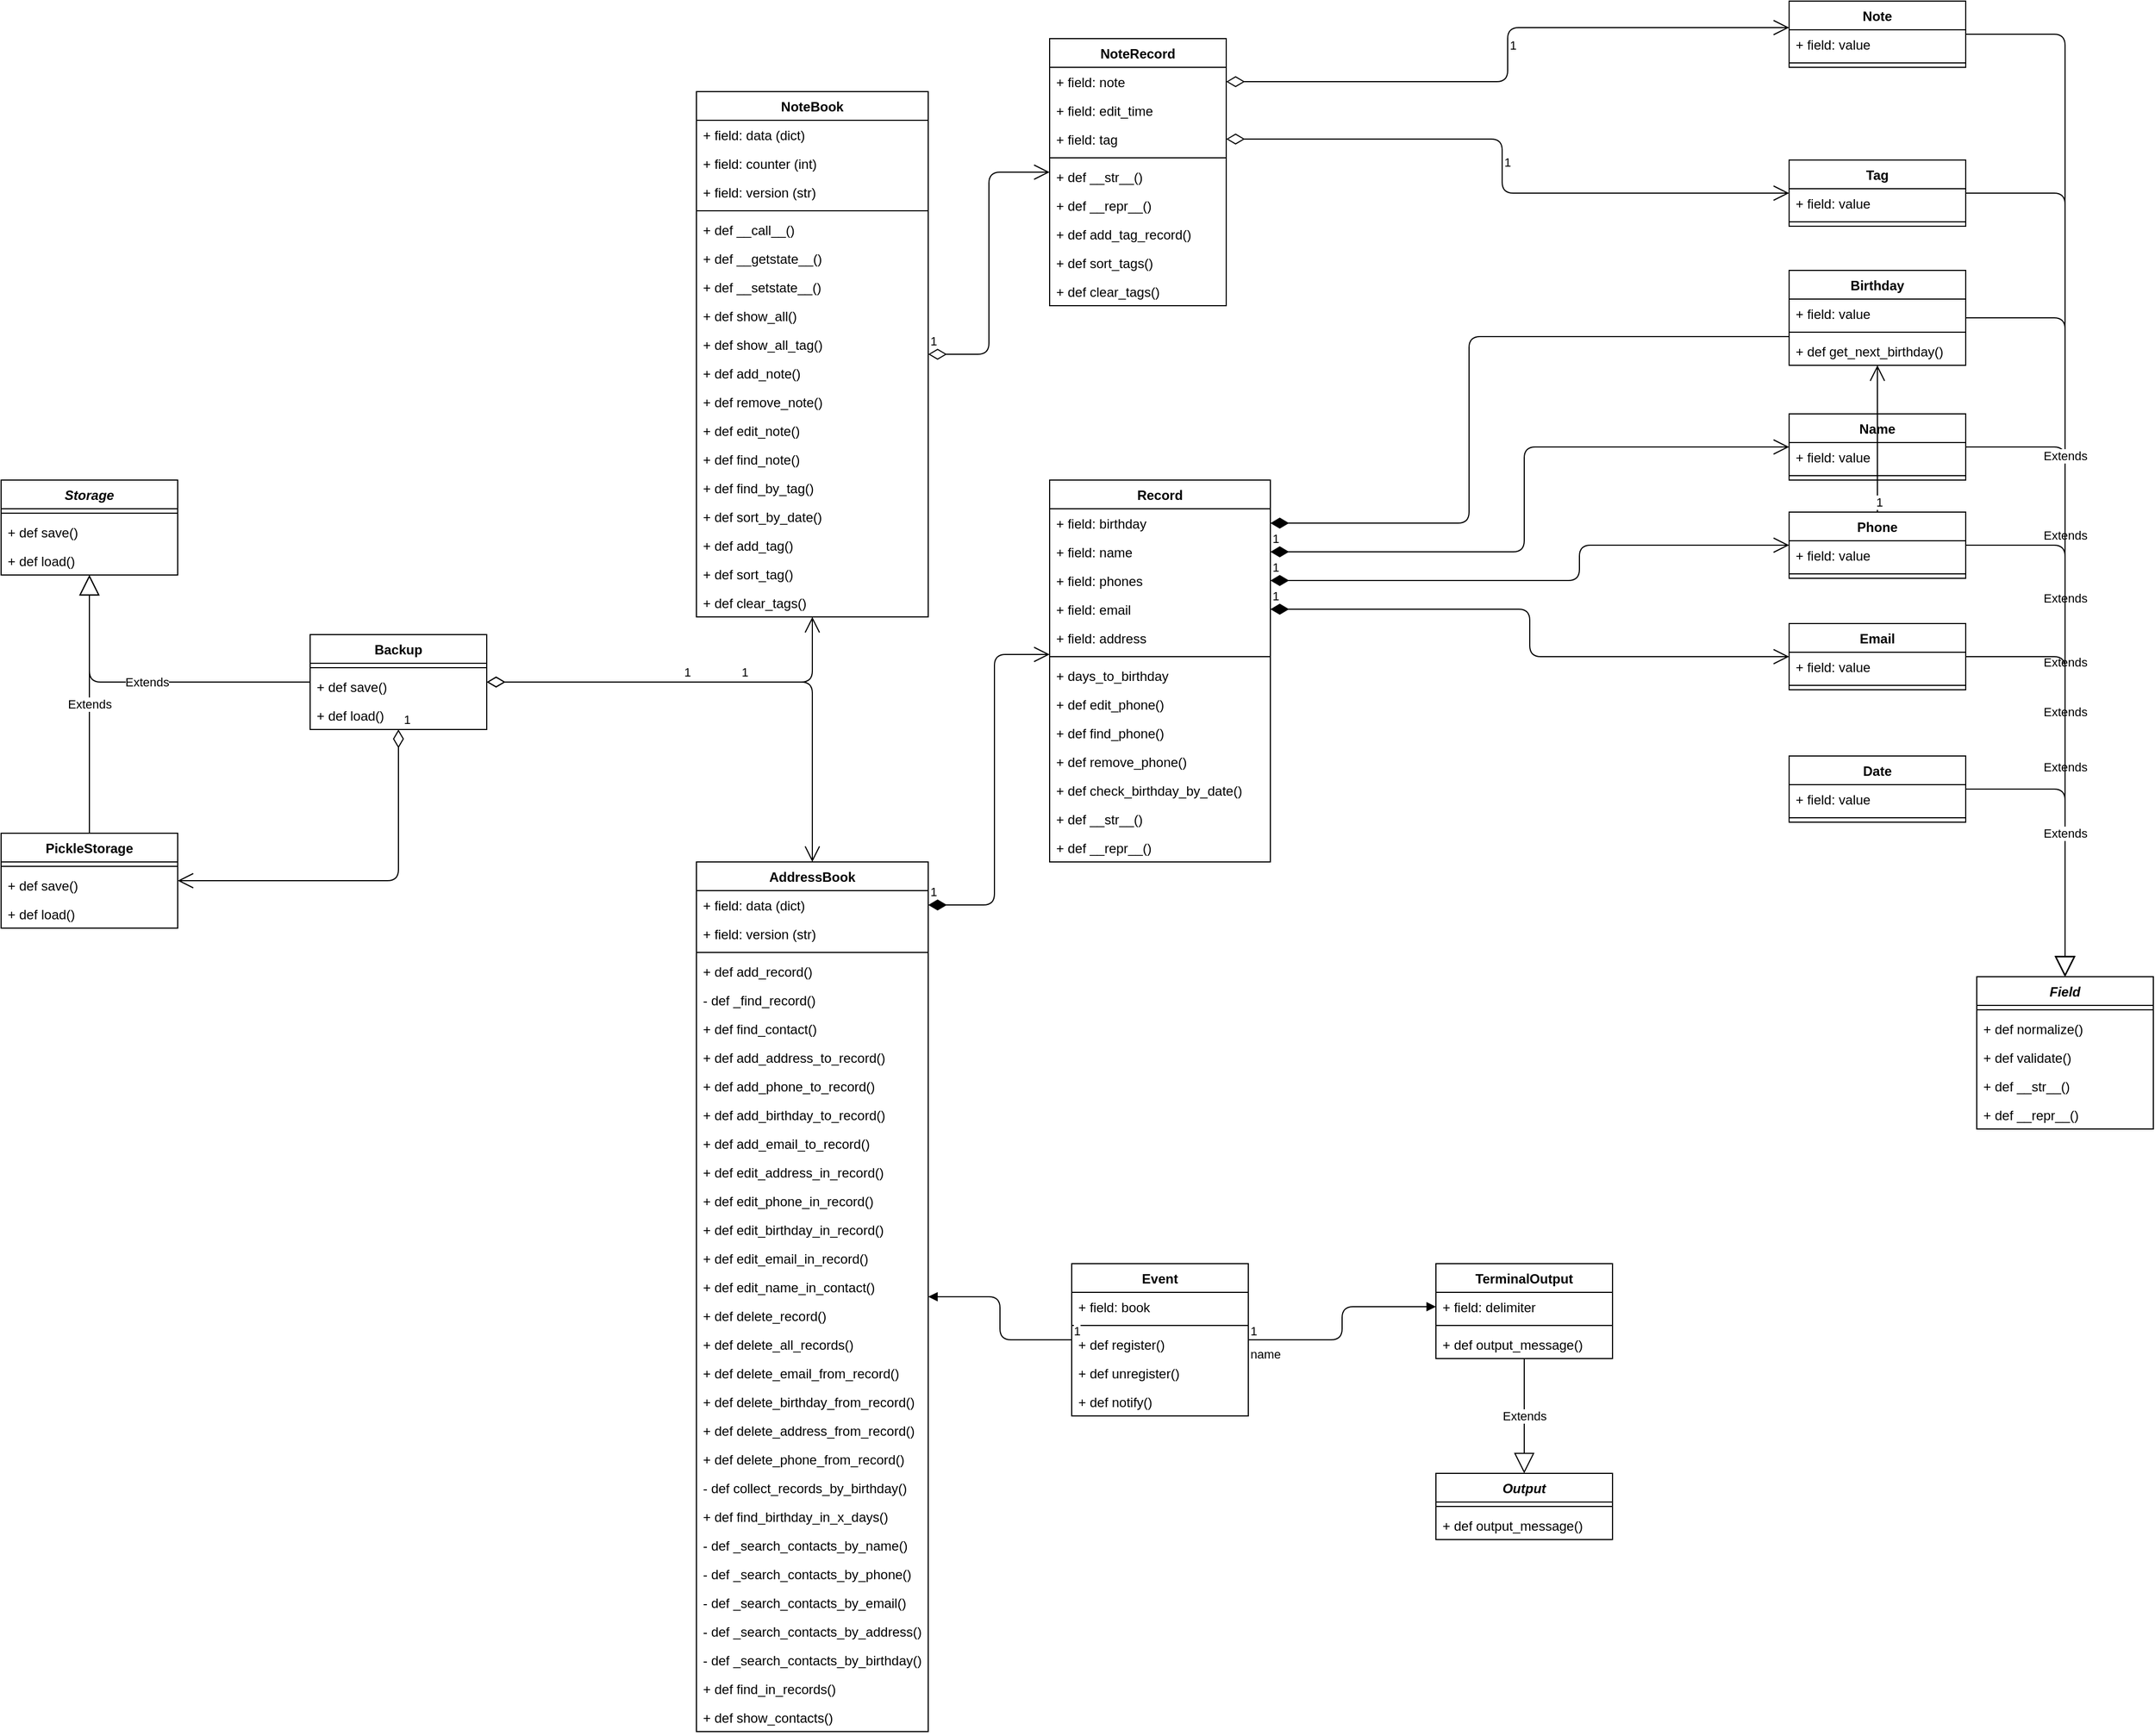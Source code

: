 <mxfile>
    <diagram id="prVGzj9tNKbs1URlTjjD" name="Page-1">
        <mxGraphModel dx="3636" dy="2446" grid="1" gridSize="10" guides="1" tooltips="1" connect="1" arrows="1" fold="1" page="1" pageScale="1" pageWidth="850" pageHeight="1100" math="0" shadow="0">
            <root>
                <mxCell id="0"/>
                <mxCell id="1" parent="0"/>
                <mxCell id="2" value="Event" style="swimlane;fontStyle=1;align=center;verticalAlign=top;childLayout=stackLayout;horizontal=1;startSize=26;horizontalStack=0;resizeParent=1;resizeParentMax=0;resizeLast=0;collapsible=1;marginBottom=0;" parent="1" vertex="1">
                    <mxGeometry x="160" y="770" width="160" height="138" as="geometry"/>
                </mxCell>
                <mxCell id="3" value="+ field: book" style="text;strokeColor=none;fillColor=none;align=left;verticalAlign=top;spacingLeft=4;spacingRight=4;overflow=hidden;rotatable=0;points=[[0,0.5],[1,0.5]];portConstraint=eastwest;" parent="2" vertex="1">
                    <mxGeometry y="26" width="160" height="26" as="geometry"/>
                </mxCell>
                <mxCell id="4" value="" style="line;strokeWidth=1;fillColor=none;align=left;verticalAlign=middle;spacingTop=-1;spacingLeft=3;spacingRight=3;rotatable=0;labelPosition=right;points=[];portConstraint=eastwest;strokeColor=inherit;" parent="2" vertex="1">
                    <mxGeometry y="52" width="160" height="8" as="geometry"/>
                </mxCell>
                <mxCell id="5" value="+ def register()" style="text;strokeColor=none;fillColor=none;align=left;verticalAlign=top;spacingLeft=4;spacingRight=4;overflow=hidden;rotatable=0;points=[[0,0.5],[1,0.5]];portConstraint=eastwest;" parent="2" vertex="1">
                    <mxGeometry y="60" width="160" height="26" as="geometry"/>
                </mxCell>
                <mxCell id="100" value="+ def unregister()" style="text;strokeColor=none;fillColor=none;align=left;verticalAlign=top;spacingLeft=4;spacingRight=4;overflow=hidden;rotatable=0;points=[[0,0.5],[1,0.5]];portConstraint=eastwest;" vertex="1" parent="2">
                    <mxGeometry y="86" width="160" height="26" as="geometry"/>
                </mxCell>
                <mxCell id="106" value="+ def notify()" style="text;strokeColor=none;fillColor=none;align=left;verticalAlign=top;spacingLeft=4;spacingRight=4;overflow=hidden;rotatable=0;points=[[0,0.5],[1,0.5]];portConstraint=eastwest;" vertex="1" parent="2">
                    <mxGeometry y="112" width="160" height="26" as="geometry"/>
                </mxCell>
                <mxCell id="6" value="AddressBook" style="swimlane;fontStyle=1;align=center;verticalAlign=top;childLayout=stackLayout;horizontal=1;startSize=26;horizontalStack=0;resizeParent=1;resizeParentMax=0;resizeLast=0;collapsible=1;marginBottom=0;" parent="1" vertex="1">
                    <mxGeometry x="-180" y="406" width="210" height="788" as="geometry"/>
                </mxCell>
                <mxCell id="7" value="+ field: data (dict)" style="text;strokeColor=none;fillColor=none;align=left;verticalAlign=top;spacingLeft=4;spacingRight=4;overflow=hidden;rotatable=0;points=[[0,0.5],[1,0.5]];portConstraint=eastwest;" parent="6" vertex="1">
                    <mxGeometry y="26" width="210" height="26" as="geometry"/>
                </mxCell>
                <mxCell id="107" value="+ field: version (str)" style="text;strokeColor=none;fillColor=none;align=left;verticalAlign=top;spacingLeft=4;spacingRight=4;overflow=hidden;rotatable=0;points=[[0,0.5],[1,0.5]];portConstraint=eastwest;" vertex="1" parent="6">
                    <mxGeometry y="52" width="210" height="26" as="geometry"/>
                </mxCell>
                <mxCell id="8" value="" style="line;strokeWidth=1;fillColor=none;align=left;verticalAlign=middle;spacingTop=-1;spacingLeft=3;spacingRight=3;rotatable=0;labelPosition=right;points=[];portConstraint=eastwest;strokeColor=inherit;" parent="6" vertex="1">
                    <mxGeometry y="78" width="210" height="8" as="geometry"/>
                </mxCell>
                <mxCell id="79" value="+ def add_record()" style="text;strokeColor=none;fillColor=none;align=left;verticalAlign=top;spacingLeft=4;spacingRight=4;overflow=hidden;rotatable=0;points=[[0,0.5],[1,0.5]];portConstraint=eastwest;" vertex="1" parent="6">
                    <mxGeometry y="86" width="210" height="26" as="geometry"/>
                </mxCell>
                <mxCell id="80" value="- def _find_record()" style="text;strokeColor=none;fillColor=none;align=left;verticalAlign=top;spacingLeft=4;spacingRight=4;overflow=hidden;rotatable=0;points=[[0,0.5],[1,0.5]];portConstraint=eastwest;" vertex="1" parent="6">
                    <mxGeometry y="112" width="210" height="26" as="geometry"/>
                </mxCell>
                <mxCell id="81" value="+ def find_contact()" style="text;strokeColor=none;fillColor=none;align=left;verticalAlign=top;spacingLeft=4;spacingRight=4;overflow=hidden;rotatable=0;points=[[0,0.5],[1,0.5]];portConstraint=eastwest;" vertex="1" parent="6">
                    <mxGeometry y="138" width="210" height="26" as="geometry"/>
                </mxCell>
                <mxCell id="82" value="+ def add_address_to_record()" style="text;strokeColor=none;fillColor=none;align=left;verticalAlign=top;spacingLeft=4;spacingRight=4;overflow=hidden;rotatable=0;points=[[0,0.5],[1,0.5]];portConstraint=eastwest;" vertex="1" parent="6">
                    <mxGeometry y="164" width="210" height="26" as="geometry"/>
                </mxCell>
                <mxCell id="83" value="+ def add_phone_to_record()" style="text;strokeColor=none;fillColor=none;align=left;verticalAlign=top;spacingLeft=4;spacingRight=4;overflow=hidden;rotatable=0;points=[[0,0.5],[1,0.5]];portConstraint=eastwest;" vertex="1" parent="6">
                    <mxGeometry y="190" width="210" height="26" as="geometry"/>
                </mxCell>
                <mxCell id="9" value="+ def add_birthday_to_record()" style="text;strokeColor=none;fillColor=none;align=left;verticalAlign=top;spacingLeft=4;spacingRight=4;overflow=hidden;rotatable=0;points=[[0,0.5],[1,0.5]];portConstraint=eastwest;" parent="6" vertex="1">
                    <mxGeometry y="216" width="210" height="26" as="geometry"/>
                </mxCell>
                <mxCell id="12" value="+ def add_email_to_record()" style="text;strokeColor=none;fillColor=none;align=left;verticalAlign=top;spacingLeft=4;spacingRight=4;overflow=hidden;rotatable=0;points=[[0,0.5],[1,0.5]];portConstraint=eastwest;" parent="6" vertex="1">
                    <mxGeometry y="242" width="210" height="26" as="geometry"/>
                </mxCell>
                <mxCell id="11" value="+ def edit_address_in_record()" style="text;strokeColor=none;fillColor=none;align=left;verticalAlign=top;spacingLeft=4;spacingRight=4;overflow=hidden;rotatable=0;points=[[0,0.5],[1,0.5]];portConstraint=eastwest;" parent="6" vertex="1">
                    <mxGeometry y="268" width="210" height="26" as="geometry"/>
                </mxCell>
                <mxCell id="14" value="+ def edit_phone_in_record()" style="text;strokeColor=none;fillColor=none;align=left;verticalAlign=top;spacingLeft=4;spacingRight=4;overflow=hidden;rotatable=0;points=[[0,0.5],[1,0.5]];portConstraint=eastwest;" parent="6" vertex="1">
                    <mxGeometry y="294" width="210" height="26" as="geometry"/>
                </mxCell>
                <mxCell id="13" value="+ def edit_birthday_in_record()" style="text;strokeColor=none;fillColor=none;align=left;verticalAlign=top;spacingLeft=4;spacingRight=4;overflow=hidden;rotatable=0;points=[[0,0.5],[1,0.5]];portConstraint=eastwest;" parent="6" vertex="1">
                    <mxGeometry y="320" width="210" height="26" as="geometry"/>
                </mxCell>
                <mxCell id="15" value="+ def edit_email_in_record()" style="text;strokeColor=none;fillColor=none;align=left;verticalAlign=top;spacingLeft=4;spacingRight=4;overflow=hidden;rotatable=0;points=[[0,0.5],[1,0.5]];portConstraint=eastwest;" parent="6" vertex="1">
                    <mxGeometry y="346" width="210" height="26" as="geometry"/>
                </mxCell>
                <mxCell id="16" value="+ def edit_name_in_contact()" style="text;strokeColor=none;fillColor=none;align=left;verticalAlign=top;spacingLeft=4;spacingRight=4;overflow=hidden;rotatable=0;points=[[0,0.5],[1,0.5]];portConstraint=eastwest;" parent="6" vertex="1">
                    <mxGeometry y="372" width="210" height="26" as="geometry"/>
                </mxCell>
                <mxCell id="28" value="+ def delete_record()" style="text;strokeColor=none;fillColor=none;align=left;verticalAlign=top;spacingLeft=4;spacingRight=4;overflow=hidden;rotatable=0;points=[[0,0.5],[1,0.5]];portConstraint=eastwest;" parent="6" vertex="1">
                    <mxGeometry y="398" width="210" height="26" as="geometry"/>
                </mxCell>
                <mxCell id="108" value="+ def delete_all_records()" style="text;strokeColor=none;fillColor=none;align=left;verticalAlign=top;spacingLeft=4;spacingRight=4;overflow=hidden;rotatable=0;points=[[0,0.5],[1,0.5]];portConstraint=eastwest;" vertex="1" parent="6">
                    <mxGeometry y="424" width="210" height="26" as="geometry"/>
                </mxCell>
                <mxCell id="109" value="+ def delete_email_from_record()" style="text;strokeColor=none;fillColor=none;align=left;verticalAlign=top;spacingLeft=4;spacingRight=4;overflow=hidden;rotatable=0;points=[[0,0.5],[1,0.5]];portConstraint=eastwest;" vertex="1" parent="6">
                    <mxGeometry y="450" width="210" height="26" as="geometry"/>
                </mxCell>
                <mxCell id="110" value="+ def delete_birthday_from_record()" style="text;strokeColor=none;fillColor=none;align=left;verticalAlign=top;spacingLeft=4;spacingRight=4;overflow=hidden;rotatable=0;points=[[0,0.5],[1,0.5]];portConstraint=eastwest;" vertex="1" parent="6">
                    <mxGeometry y="476" width="210" height="26" as="geometry"/>
                </mxCell>
                <mxCell id="111" value="+ def delete_address_from_record()" style="text;strokeColor=none;fillColor=none;align=left;verticalAlign=top;spacingLeft=4;spacingRight=4;overflow=hidden;rotatable=0;points=[[0,0.5],[1,0.5]];portConstraint=eastwest;" vertex="1" parent="6">
                    <mxGeometry y="502" width="210" height="26" as="geometry"/>
                </mxCell>
                <mxCell id="112" value="+ def delete_phone_from_record()" style="text;strokeColor=none;fillColor=none;align=left;verticalAlign=top;spacingLeft=4;spacingRight=4;overflow=hidden;rotatable=0;points=[[0,0.5],[1,0.5]];portConstraint=eastwest;" vertex="1" parent="6">
                    <mxGeometry y="528" width="210" height="26" as="geometry"/>
                </mxCell>
                <mxCell id="113" value="- def collect_records_by_birthday()" style="text;strokeColor=none;fillColor=none;align=left;verticalAlign=top;spacingLeft=4;spacingRight=4;overflow=hidden;rotatable=0;points=[[0,0.5],[1,0.5]];portConstraint=eastwest;" vertex="1" parent="6">
                    <mxGeometry y="554" width="210" height="26" as="geometry"/>
                </mxCell>
                <mxCell id="114" value="+ def find_birthday_in_x_days()" style="text;strokeColor=none;fillColor=none;align=left;verticalAlign=top;spacingLeft=4;spacingRight=4;overflow=hidden;rotatable=0;points=[[0,0.5],[1,0.5]];portConstraint=eastwest;" vertex="1" parent="6">
                    <mxGeometry y="580" width="210" height="26" as="geometry"/>
                </mxCell>
                <mxCell id="115" value="- def _search_contacts_by_name()" style="text;strokeColor=none;fillColor=none;align=left;verticalAlign=top;spacingLeft=4;spacingRight=4;overflow=hidden;rotatable=0;points=[[0,0.5],[1,0.5]];portConstraint=eastwest;" vertex="1" parent="6">
                    <mxGeometry y="606" width="210" height="26" as="geometry"/>
                </mxCell>
                <mxCell id="117" value="- def _search_contacts_by_phone()" style="text;strokeColor=none;fillColor=none;align=left;verticalAlign=top;spacingLeft=4;spacingRight=4;overflow=hidden;rotatable=0;points=[[0,0.5],[1,0.5]];portConstraint=eastwest;" vertex="1" parent="6">
                    <mxGeometry y="632" width="210" height="26" as="geometry"/>
                </mxCell>
                <mxCell id="118" value="- def _search_contacts_by_email()" style="text;strokeColor=none;fillColor=none;align=left;verticalAlign=top;spacingLeft=4;spacingRight=4;overflow=hidden;rotatable=0;points=[[0,0.5],[1,0.5]];portConstraint=eastwest;" vertex="1" parent="6">
                    <mxGeometry y="658" width="210" height="26" as="geometry"/>
                </mxCell>
                <mxCell id="119" value="- def _search_contacts_by_address()" style="text;strokeColor=none;fillColor=none;align=left;verticalAlign=top;spacingLeft=4;spacingRight=4;overflow=hidden;rotatable=0;points=[[0,0.5],[1,0.5]];portConstraint=eastwest;" vertex="1" parent="6">
                    <mxGeometry y="684" width="210" height="26" as="geometry"/>
                </mxCell>
                <mxCell id="120" value="- def _search_contacts_by_birthday()" style="text;strokeColor=none;fillColor=none;align=left;verticalAlign=top;spacingLeft=4;spacingRight=4;overflow=hidden;rotatable=0;points=[[0,0.5],[1,0.5]];portConstraint=eastwest;" vertex="1" parent="6">
                    <mxGeometry y="710" width="210" height="26" as="geometry"/>
                </mxCell>
                <mxCell id="121" value="+ def find_in_records()" style="text;strokeColor=none;fillColor=none;align=left;verticalAlign=top;spacingLeft=4;spacingRight=4;overflow=hidden;rotatable=0;points=[[0,0.5],[1,0.5]];portConstraint=eastwest;" vertex="1" parent="6">
                    <mxGeometry y="736" width="210" height="26" as="geometry"/>
                </mxCell>
                <mxCell id="29" value="+ def show_contacts()" style="text;strokeColor=none;fillColor=none;align=left;verticalAlign=top;spacingLeft=4;spacingRight=4;overflow=hidden;rotatable=0;points=[[0,0.5],[1,0.5]];portConstraint=eastwest;" parent="6" vertex="1">
                    <mxGeometry y="762" width="210" height="26" as="geometry"/>
                </mxCell>
                <mxCell id="39" value="Field" style="swimlane;fontStyle=3;align=center;verticalAlign=top;childLayout=stackLayout;horizontal=1;startSize=26;horizontalStack=0;resizeParent=1;resizeParentMax=0;resizeLast=0;collapsible=1;marginBottom=0;" parent="1" vertex="1">
                    <mxGeometry x="980" y="510" width="160" height="138" as="geometry"/>
                </mxCell>
                <mxCell id="41" value="" style="line;strokeWidth=1;fillColor=none;align=left;verticalAlign=middle;spacingTop=-1;spacingLeft=3;spacingRight=3;rotatable=0;labelPosition=right;points=[];portConstraint=eastwest;strokeColor=inherit;" parent="39" vertex="1">
                    <mxGeometry y="26" width="160" height="8" as="geometry"/>
                </mxCell>
                <mxCell id="47" value="+ def normalize()" style="text;strokeColor=none;fillColor=none;align=left;verticalAlign=top;spacingLeft=4;spacingRight=4;overflow=hidden;rotatable=0;points=[[0,0.5],[1,0.5]];portConstraint=eastwest;" parent="39" vertex="1">
                    <mxGeometry y="34" width="160" height="26" as="geometry"/>
                </mxCell>
                <mxCell id="150" value="+ def validate()" style="text;strokeColor=none;fillColor=none;align=left;verticalAlign=top;spacingLeft=4;spacingRight=4;overflow=hidden;rotatable=0;points=[[0,0.5],[1,0.5]];portConstraint=eastwest;" vertex="1" parent="39">
                    <mxGeometry y="60" width="160" height="26" as="geometry"/>
                </mxCell>
                <mxCell id="151" value="+ def __str__()" style="text;strokeColor=none;fillColor=none;align=left;verticalAlign=top;spacingLeft=4;spacingRight=4;overflow=hidden;rotatable=0;points=[[0,0.5],[1,0.5]];portConstraint=eastwest;" vertex="1" parent="39">
                    <mxGeometry y="86" width="160" height="26" as="geometry"/>
                </mxCell>
                <mxCell id="152" value="+ def __repr__()" style="text;strokeColor=none;fillColor=none;align=left;verticalAlign=top;spacingLeft=4;spacingRight=4;overflow=hidden;rotatable=0;points=[[0,0.5],[1,0.5]];portConstraint=eastwest;" vertex="1" parent="39">
                    <mxGeometry y="112" width="160" height="26" as="geometry"/>
                </mxCell>
                <mxCell id="43" value="Name" style="swimlane;fontStyle=1;align=center;verticalAlign=top;childLayout=stackLayout;horizontal=1;startSize=26;horizontalStack=0;resizeParent=1;resizeParentMax=0;resizeLast=0;collapsible=1;marginBottom=0;" parent="1" vertex="1">
                    <mxGeometry x="810" width="160" height="60" as="geometry"/>
                </mxCell>
                <mxCell id="44" value="+ field: value" style="text;strokeColor=none;fillColor=none;align=left;verticalAlign=top;spacingLeft=4;spacingRight=4;overflow=hidden;rotatable=0;points=[[0,0.5],[1,0.5]];portConstraint=eastwest;" parent="43" vertex="1">
                    <mxGeometry y="26" width="160" height="26" as="geometry"/>
                </mxCell>
                <mxCell id="45" value="" style="line;strokeWidth=1;fillColor=none;align=left;verticalAlign=middle;spacingTop=-1;spacingLeft=3;spacingRight=3;rotatable=0;labelPosition=right;points=[];portConstraint=eastwest;strokeColor=inherit;" parent="43" vertex="1">
                    <mxGeometry y="52" width="160" height="8" as="geometry"/>
                </mxCell>
                <mxCell id="52" value="Birthday" style="swimlane;fontStyle=1;align=center;verticalAlign=top;childLayout=stackLayout;horizontal=1;startSize=26;horizontalStack=0;resizeParent=1;resizeParentMax=0;resizeLast=0;collapsible=1;marginBottom=0;" parent="1" vertex="1">
                    <mxGeometry x="810" y="-130" width="160" height="86" as="geometry"/>
                </mxCell>
                <mxCell id="53" value="+ field: value" style="text;strokeColor=none;fillColor=none;align=left;verticalAlign=top;spacingLeft=4;spacingRight=4;overflow=hidden;rotatable=0;points=[[0,0.5],[1,0.5]];portConstraint=eastwest;" parent="52" vertex="1">
                    <mxGeometry y="26" width="160" height="26" as="geometry"/>
                </mxCell>
                <mxCell id="54" value="" style="line;strokeWidth=1;fillColor=none;align=left;verticalAlign=middle;spacingTop=-1;spacingLeft=3;spacingRight=3;rotatable=0;labelPosition=right;points=[];portConstraint=eastwest;strokeColor=inherit;" parent="52" vertex="1">
                    <mxGeometry y="52" width="160" height="8" as="geometry"/>
                </mxCell>
                <mxCell id="153" value="+ def get_next_birthday()" style="text;strokeColor=none;fillColor=none;align=left;verticalAlign=top;spacingLeft=4;spacingRight=4;overflow=hidden;rotatable=0;points=[[0,0.5],[1,0.5]];portConstraint=eastwest;" vertex="1" parent="52">
                    <mxGeometry y="60" width="160" height="26" as="geometry"/>
                </mxCell>
                <mxCell id="55" value="Email" style="swimlane;fontStyle=1;align=center;verticalAlign=top;childLayout=stackLayout;horizontal=1;startSize=26;horizontalStack=0;resizeParent=1;resizeParentMax=0;resizeLast=0;collapsible=1;marginBottom=0;" parent="1" vertex="1">
                    <mxGeometry x="810" y="190" width="160" height="60" as="geometry"/>
                </mxCell>
                <mxCell id="56" value="+ field: value" style="text;strokeColor=none;fillColor=none;align=left;verticalAlign=top;spacingLeft=4;spacingRight=4;overflow=hidden;rotatable=0;points=[[0,0.5],[1,0.5]];portConstraint=eastwest;" parent="55" vertex="1">
                    <mxGeometry y="26" width="160" height="26" as="geometry"/>
                </mxCell>
                <mxCell id="57" value="" style="line;strokeWidth=1;fillColor=none;align=left;verticalAlign=middle;spacingTop=-1;spacingLeft=3;spacingRight=3;rotatable=0;labelPosition=right;points=[];portConstraint=eastwest;strokeColor=inherit;" parent="55" vertex="1">
                    <mxGeometry y="52" width="160" height="8" as="geometry"/>
                </mxCell>
                <mxCell id="58" value="Tag" style="swimlane;fontStyle=1;align=center;verticalAlign=top;childLayout=stackLayout;horizontal=1;startSize=26;horizontalStack=0;resizeParent=1;resizeParentMax=0;resizeLast=0;collapsible=1;marginBottom=0;" parent="1" vertex="1">
                    <mxGeometry x="810" y="-230" width="160" height="60" as="geometry"/>
                </mxCell>
                <mxCell id="59" value="+ field: value" style="text;strokeColor=none;fillColor=none;align=left;verticalAlign=top;spacingLeft=4;spacingRight=4;overflow=hidden;rotatable=0;points=[[0,0.5],[1,0.5]];portConstraint=eastwest;" parent="58" vertex="1">
                    <mxGeometry y="26" width="160" height="26" as="geometry"/>
                </mxCell>
                <mxCell id="60" value="" style="line;strokeWidth=1;fillColor=none;align=left;verticalAlign=middle;spacingTop=-1;spacingLeft=3;spacingRight=3;rotatable=0;labelPosition=right;points=[];portConstraint=eastwest;strokeColor=inherit;" parent="58" vertex="1">
                    <mxGeometry y="52" width="160" height="8" as="geometry"/>
                </mxCell>
                <mxCell id="61" value="Note" style="swimlane;fontStyle=1;align=center;verticalAlign=top;childLayout=stackLayout;horizontal=1;startSize=26;horizontalStack=0;resizeParent=1;resizeParentMax=0;resizeLast=0;collapsible=1;marginBottom=0;" parent="1" vertex="1">
                    <mxGeometry x="810" y="-374" width="160" height="60" as="geometry"/>
                </mxCell>
                <mxCell id="62" value="+ field: value" style="text;strokeColor=none;fillColor=none;align=left;verticalAlign=top;spacingLeft=4;spacingRight=4;overflow=hidden;rotatable=0;points=[[0,0.5],[1,0.5]];portConstraint=eastwest;" parent="61" vertex="1">
                    <mxGeometry y="26" width="160" height="26" as="geometry"/>
                </mxCell>
                <mxCell id="63" value="" style="line;strokeWidth=1;fillColor=none;align=left;verticalAlign=middle;spacingTop=-1;spacingLeft=3;spacingRight=3;rotatable=0;labelPosition=right;points=[];portConstraint=eastwest;strokeColor=inherit;" parent="61" vertex="1">
                    <mxGeometry y="52" width="160" height="8" as="geometry"/>
                </mxCell>
                <mxCell id="64" value="Extends" style="endArrow=block;endSize=16;endFill=0;html=1;edgeStyle=orthogonalEdgeStyle;" parent="1" source="49" target="39" edge="1">
                    <mxGeometry width="160" relative="1" as="geometry">
                        <mxPoint x="660" y="412" as="sourcePoint"/>
                        <mxPoint x="820" y="412" as="targetPoint"/>
                    </mxGeometry>
                </mxCell>
                <mxCell id="66" value="Extends" style="endArrow=block;endSize=16;endFill=0;html=1;edgeStyle=orthogonalEdgeStyle;" parent="1" source="43" target="39" edge="1">
                    <mxGeometry width="160" relative="1" as="geometry">
                        <mxPoint x="670" y="286" as="sourcePoint"/>
                        <mxPoint x="770" y="356" as="targetPoint"/>
                    </mxGeometry>
                </mxCell>
                <mxCell id="67" value="Extends" style="endArrow=block;endSize=16;endFill=0;html=1;edgeStyle=orthogonalEdgeStyle;" parent="1" source="58" target="39" edge="1">
                    <mxGeometry width="160" relative="1" as="geometry">
                        <mxPoint x="690" y="516" as="sourcePoint"/>
                        <mxPoint x="810" y="356" as="targetPoint"/>
                    </mxGeometry>
                </mxCell>
                <mxCell id="68" value="Extends" style="endArrow=block;endSize=16;endFill=0;html=1;edgeStyle=orthogonalEdgeStyle;" parent="1" source="52" target="39" edge="1">
                    <mxGeometry width="160" relative="1" as="geometry">
                        <mxPoint x="660.0" y="366" as="sourcePoint"/>
                        <mxPoint x="820.0" y="366" as="targetPoint"/>
                    </mxGeometry>
                </mxCell>
                <mxCell id="69" value="Extends" style="endArrow=block;endSize=16;endFill=0;html=1;edgeStyle=orthogonalEdgeStyle;" parent="1" source="55" target="39" edge="1">
                    <mxGeometry width="160" relative="1" as="geometry">
                        <mxPoint x="670.0" y="376" as="sourcePoint"/>
                        <mxPoint x="830.0" y="376" as="targetPoint"/>
                    </mxGeometry>
                </mxCell>
                <mxCell id="70" value="Extends" style="endArrow=block;endSize=16;endFill=0;html=1;edgeStyle=orthogonalEdgeStyle;" parent="1" source="61" target="39" edge="1">
                    <mxGeometry width="160" relative="1" as="geometry">
                        <mxPoint x="690.0" y="606" as="sourcePoint"/>
                        <mxPoint x="850.0" y="606" as="targetPoint"/>
                    </mxGeometry>
                </mxCell>
                <mxCell id="71" value="1" style="endArrow=open;html=1;endSize=12;startArrow=none;startSize=14;startFill=1;edgeStyle=orthogonalEdgeStyle;align=left;verticalAlign=bottom;" parent="1" source="49" target="52" edge="1">
                    <mxGeometry x="-1" y="3" relative="1" as="geometry">
                        <mxPoint x="380" y="496" as="sourcePoint"/>
                        <mxPoint x="540" y="496" as="targetPoint"/>
                    </mxGeometry>
                </mxCell>
                <mxCell id="30" value="Record" style="swimlane;fontStyle=1;align=center;verticalAlign=top;childLayout=stackLayout;horizontal=1;startSize=26;horizontalStack=0;resizeParent=1;resizeParentMax=0;resizeLast=0;collapsible=1;marginBottom=0;" parent="1" vertex="1">
                    <mxGeometry x="140" y="60" width="200" height="346" as="geometry"/>
                </mxCell>
                <mxCell id="37" value="+ field: birthday" style="text;strokeColor=none;fillColor=none;align=left;verticalAlign=top;spacingLeft=4;spacingRight=4;overflow=hidden;rotatable=0;points=[[0,0.5],[1,0.5]];portConstraint=eastwest;" parent="30" vertex="1">
                    <mxGeometry y="26" width="200" height="26" as="geometry"/>
                </mxCell>
                <mxCell id="31" value="+ field: name" style="text;strokeColor=none;fillColor=none;align=left;verticalAlign=top;spacingLeft=4;spacingRight=4;overflow=hidden;rotatable=0;points=[[0,0.5],[1,0.5]];portConstraint=eastwest;" parent="30" vertex="1">
                    <mxGeometry y="52" width="200" height="26" as="geometry"/>
                </mxCell>
                <mxCell id="34" value="+ field: phones" style="text;strokeColor=none;fillColor=none;align=left;verticalAlign=top;spacingLeft=4;spacingRight=4;overflow=hidden;rotatable=0;points=[[0,0.5],[1,0.5]];portConstraint=eastwest;" parent="30" vertex="1">
                    <mxGeometry y="78" width="200" height="26" as="geometry"/>
                </mxCell>
                <mxCell id="35" value="+ field: email" style="text;strokeColor=none;fillColor=none;align=left;verticalAlign=top;spacingLeft=4;spacingRight=4;overflow=hidden;rotatable=0;points=[[0,0.5],[1,0.5]];portConstraint=eastwest;" parent="30" vertex="1">
                    <mxGeometry y="104" width="200" height="26" as="geometry"/>
                </mxCell>
                <mxCell id="158" value="+ field: address" style="text;strokeColor=none;fillColor=none;align=left;verticalAlign=top;spacingLeft=4;spacingRight=4;overflow=hidden;rotatable=0;points=[[0,0.5],[1,0.5]];portConstraint=eastwest;" vertex="1" parent="30">
                    <mxGeometry y="130" width="200" height="26" as="geometry"/>
                </mxCell>
                <mxCell id="32" value="" style="line;strokeWidth=1;fillColor=none;align=left;verticalAlign=middle;spacingTop=-1;spacingLeft=3;spacingRight=3;rotatable=0;labelPosition=right;points=[];portConstraint=eastwest;strokeColor=inherit;" parent="30" vertex="1">
                    <mxGeometry y="156" width="200" height="8" as="geometry"/>
                </mxCell>
                <mxCell id="33" value="+ days_to_birthday" style="text;strokeColor=none;fillColor=none;align=left;verticalAlign=top;spacingLeft=4;spacingRight=4;overflow=hidden;rotatable=0;points=[[0,0.5],[1,0.5]];portConstraint=eastwest;" parent="30" vertex="1">
                    <mxGeometry y="164" width="200" height="26" as="geometry"/>
                </mxCell>
                <mxCell id="122" value="+ def edit_phone()" style="text;strokeColor=none;fillColor=none;align=left;verticalAlign=top;spacingLeft=4;spacingRight=4;overflow=hidden;rotatable=0;points=[[0,0.5],[1,0.5]];portConstraint=eastwest;" vertex="1" parent="30">
                    <mxGeometry y="190" width="200" height="26" as="geometry"/>
                </mxCell>
                <mxCell id="123" value="+ def find_phone()" style="text;strokeColor=none;fillColor=none;align=left;verticalAlign=top;spacingLeft=4;spacingRight=4;overflow=hidden;rotatable=0;points=[[0,0.5],[1,0.5]];portConstraint=eastwest;" vertex="1" parent="30">
                    <mxGeometry y="216" width="200" height="26" as="geometry"/>
                </mxCell>
                <mxCell id="125" value="+ def remove_phone()" style="text;strokeColor=none;fillColor=none;align=left;verticalAlign=top;spacingLeft=4;spacingRight=4;overflow=hidden;rotatable=0;points=[[0,0.5],[1,0.5]];portConstraint=eastwest;" vertex="1" parent="30">
                    <mxGeometry y="242" width="200" height="26" as="geometry"/>
                </mxCell>
                <mxCell id="126" value="+ def check_birthday_by_date()" style="text;strokeColor=none;fillColor=none;align=left;verticalAlign=top;spacingLeft=4;spacingRight=4;overflow=hidden;rotatable=0;points=[[0,0.5],[1,0.5]];portConstraint=eastwest;" vertex="1" parent="30">
                    <mxGeometry y="268" width="200" height="26" as="geometry"/>
                </mxCell>
                <mxCell id="127" value="+ def __str__()" style="text;strokeColor=none;fillColor=none;align=left;verticalAlign=top;spacingLeft=4;spacingRight=4;overflow=hidden;rotatable=0;points=[[0,0.5],[1,0.5]];portConstraint=eastwest;" vertex="1" parent="30">
                    <mxGeometry y="294" width="200" height="26" as="geometry"/>
                </mxCell>
                <mxCell id="128" value="+ def __repr__()" style="text;strokeColor=none;fillColor=none;align=left;verticalAlign=top;spacingLeft=4;spacingRight=4;overflow=hidden;rotatable=0;points=[[0,0.5],[1,0.5]];portConstraint=eastwest;" vertex="1" parent="30">
                    <mxGeometry y="320" width="200" height="26" as="geometry"/>
                </mxCell>
                <mxCell id="72" value="1" style="endArrow=open;html=1;endSize=12;startArrow=diamondThin;startSize=14;startFill=1;edgeStyle=orthogonalEdgeStyle;align=left;verticalAlign=bottom;" parent="1" source="31" target="43" edge="1">
                    <mxGeometry x="-1" y="3" relative="1" as="geometry">
                        <mxPoint x="120" y="596" as="sourcePoint"/>
                        <mxPoint x="280" y="596" as="targetPoint"/>
                        <Array as="points">
                            <mxPoint x="570" y="125"/>
                            <mxPoint x="570" y="30"/>
                        </Array>
                    </mxGeometry>
                </mxCell>
                <mxCell id="73" value="1" style="endArrow=open;html=1;endSize=12;startArrow=diamondThin;startSize=14;startFill=1;edgeStyle=orthogonalEdgeStyle;align=left;verticalAlign=bottom;" parent="1" source="34" target="49" edge="1">
                    <mxGeometry x="-1" y="3" relative="1" as="geometry">
                        <mxPoint x="200" y="666" as="sourcePoint"/>
                        <mxPoint x="360" y="666" as="targetPoint"/>
                        <Array as="points">
                            <mxPoint x="620" y="151"/>
                            <mxPoint x="620" y="119"/>
                        </Array>
                    </mxGeometry>
                </mxCell>
                <mxCell id="74" value="1" style="endArrow=open;html=1;endSize=12;startArrow=diamondThin;startSize=14;startFill=1;edgeStyle=orthogonalEdgeStyle;align=left;verticalAlign=bottom;" parent="1" source="35" target="55" edge="1">
                    <mxGeometry x="-1" y="3" relative="1" as="geometry">
                        <mxPoint x="140" y="746" as="sourcePoint"/>
                        <mxPoint x="300" y="746" as="targetPoint"/>
                    </mxGeometry>
                </mxCell>
                <mxCell id="78" value="1" style="endArrow=open;html=1;endSize=12;startArrow=diamondThin;startSize=14;startFill=1;edgeStyle=orthogonalEdgeStyle;align=left;verticalAlign=bottom;" edge="1" parent="1" source="7" target="30">
                    <mxGeometry x="-1" y="3" relative="1" as="geometry">
                        <mxPoint x="-80" y="226" as="sourcePoint"/>
                        <mxPoint x="80" y="226" as="targetPoint"/>
                        <Array as="points">
                            <mxPoint x="90" y="445"/>
                            <mxPoint x="90" y="218"/>
                        </Array>
                    </mxGeometry>
                </mxCell>
                <mxCell id="84" value="" style="endArrow=block;endFill=1;html=1;edgeStyle=orthogonalEdgeStyle;align=left;verticalAlign=top;" edge="1" parent="1" source="2" target="6">
                    <mxGeometry x="-0.808" y="-13" relative="1" as="geometry">
                        <mxPoint x="-270" y="216" as="sourcePoint"/>
                        <mxPoint x="-110" y="216" as="targetPoint"/>
                        <mxPoint as="offset"/>
                    </mxGeometry>
                </mxCell>
                <mxCell id="85" value="1" style="edgeLabel;resizable=0;html=1;align=left;verticalAlign=bottom;" connectable="0" vertex="1" parent="84">
                    <mxGeometry x="-1" relative="1" as="geometry"/>
                </mxCell>
                <mxCell id="87" value="TerminalOutput" style="swimlane;fontStyle=1;align=center;verticalAlign=top;childLayout=stackLayout;horizontal=1;startSize=26;horizontalStack=0;resizeParent=1;resizeParentMax=0;resizeLast=0;collapsible=1;marginBottom=0;" vertex="1" parent="1">
                    <mxGeometry x="490" y="770" width="160" height="86" as="geometry"/>
                </mxCell>
                <mxCell id="88" value="+ field: delimiter" style="text;strokeColor=none;fillColor=none;align=left;verticalAlign=top;spacingLeft=4;spacingRight=4;overflow=hidden;rotatable=0;points=[[0,0.5],[1,0.5]];portConstraint=eastwest;" vertex="1" parent="87">
                    <mxGeometry y="26" width="160" height="26" as="geometry"/>
                </mxCell>
                <mxCell id="89" value="" style="line;strokeWidth=1;fillColor=none;align=left;verticalAlign=middle;spacingTop=-1;spacingLeft=3;spacingRight=3;rotatable=0;labelPosition=right;points=[];portConstraint=eastwest;strokeColor=inherit;" vertex="1" parent="87">
                    <mxGeometry y="52" width="160" height="8" as="geometry"/>
                </mxCell>
                <mxCell id="90" value="+ def output_message()" style="text;strokeColor=none;fillColor=none;align=left;verticalAlign=top;spacingLeft=4;spacingRight=4;overflow=hidden;rotatable=0;points=[[0,0.5],[1,0.5]];portConstraint=eastwest;" vertex="1" parent="87">
                    <mxGeometry y="60" width="160" height="26" as="geometry"/>
                </mxCell>
                <mxCell id="91" value="name" style="endArrow=block;endFill=1;html=1;edgeStyle=orthogonalEdgeStyle;align=left;verticalAlign=top;" edge="1" parent="1" source="2" target="88">
                    <mxGeometry x="-1" relative="1" as="geometry">
                        <mxPoint x="370" y="820" as="sourcePoint"/>
                        <mxPoint x="530" y="770" as="targetPoint"/>
                        <mxPoint as="offset"/>
                    </mxGeometry>
                </mxCell>
                <mxCell id="92" value="1" style="edgeLabel;resizable=0;html=1;align=left;verticalAlign=bottom;" connectable="0" vertex="1" parent="91">
                    <mxGeometry x="-1" relative="1" as="geometry"/>
                </mxCell>
                <mxCell id="93" value="Output" style="swimlane;fontStyle=3;align=center;verticalAlign=top;childLayout=stackLayout;horizontal=1;startSize=26;horizontalStack=0;resizeParent=1;resizeParentMax=0;resizeLast=0;collapsible=1;marginBottom=0;" vertex="1" parent="1">
                    <mxGeometry x="490" y="960" width="160" height="60" as="geometry"/>
                </mxCell>
                <mxCell id="94" value="" style="line;strokeWidth=1;fillColor=none;align=left;verticalAlign=middle;spacingTop=-1;spacingLeft=3;spacingRight=3;rotatable=0;labelPosition=right;points=[];portConstraint=eastwest;strokeColor=inherit;" vertex="1" parent="93">
                    <mxGeometry y="26" width="160" height="8" as="geometry"/>
                </mxCell>
                <mxCell id="97" value="+ def output_message()" style="text;strokeColor=none;fillColor=none;align=left;verticalAlign=top;spacingLeft=4;spacingRight=4;overflow=hidden;rotatable=0;points=[[0,0.5],[1,0.5]];portConstraint=eastwest;" vertex="1" parent="93">
                    <mxGeometry y="34" width="160" height="26" as="geometry"/>
                </mxCell>
                <mxCell id="96" value="Extends" style="endArrow=block;endSize=16;endFill=0;html=1;edgeStyle=orthogonalEdgeStyle;" edge="1" parent="1" source="87" target="93">
                    <mxGeometry width="160" relative="1" as="geometry">
                        <mxPoint x="580" y="990" as="sourcePoint"/>
                        <mxPoint x="770" y="970" as="targetPoint"/>
                    </mxGeometry>
                </mxCell>
                <mxCell id="129" value="Storage" style="swimlane;fontStyle=3;align=center;verticalAlign=top;childLayout=stackLayout;horizontal=1;startSize=26;horizontalStack=0;resizeParent=1;resizeParentMax=0;resizeLast=0;collapsible=1;marginBottom=0;" vertex="1" parent="1">
                    <mxGeometry x="-810" y="60" width="160" height="86" as="geometry"/>
                </mxCell>
                <mxCell id="131" value="" style="line;strokeWidth=1;fillColor=none;align=left;verticalAlign=middle;spacingTop=-1;spacingLeft=3;spacingRight=3;rotatable=0;labelPosition=right;points=[];portConstraint=eastwest;strokeColor=inherit;" vertex="1" parent="129">
                    <mxGeometry y="26" width="160" height="8" as="geometry"/>
                </mxCell>
                <mxCell id="133" value="+ def save()" style="text;strokeColor=none;fillColor=none;align=left;verticalAlign=top;spacingLeft=4;spacingRight=4;overflow=hidden;rotatable=0;points=[[0,0.5],[1,0.5]];portConstraint=eastwest;" vertex="1" parent="129">
                    <mxGeometry y="34" width="160" height="26" as="geometry"/>
                </mxCell>
                <mxCell id="132" value="+ def load()" style="text;strokeColor=none;fillColor=none;align=left;verticalAlign=top;spacingLeft=4;spacingRight=4;overflow=hidden;rotatable=0;points=[[0,0.5],[1,0.5]];portConstraint=eastwest;" vertex="1" parent="129">
                    <mxGeometry y="60" width="160" height="26" as="geometry"/>
                </mxCell>
                <mxCell id="134" value="PickleStorage" style="swimlane;fontStyle=1;align=center;verticalAlign=top;childLayout=stackLayout;horizontal=1;startSize=26;horizontalStack=0;resizeParent=1;resizeParentMax=0;resizeLast=0;collapsible=1;marginBottom=0;" vertex="1" parent="1">
                    <mxGeometry x="-810" y="380" width="160" height="86" as="geometry"/>
                </mxCell>
                <mxCell id="135" value="" style="line;strokeWidth=1;fillColor=none;align=left;verticalAlign=middle;spacingTop=-1;spacingLeft=3;spacingRight=3;rotatable=0;labelPosition=right;points=[];portConstraint=eastwest;strokeColor=inherit;" vertex="1" parent="134">
                    <mxGeometry y="26" width="160" height="8" as="geometry"/>
                </mxCell>
                <mxCell id="136" value="+ def save()" style="text;strokeColor=none;fillColor=none;align=left;verticalAlign=top;spacingLeft=4;spacingRight=4;overflow=hidden;rotatable=0;points=[[0,0.5],[1,0.5]];portConstraint=eastwest;" vertex="1" parent="134">
                    <mxGeometry y="34" width="160" height="26" as="geometry"/>
                </mxCell>
                <mxCell id="137" value="+ def load()" style="text;strokeColor=none;fillColor=none;align=left;verticalAlign=top;spacingLeft=4;spacingRight=4;overflow=hidden;rotatable=0;points=[[0,0.5],[1,0.5]];portConstraint=eastwest;" vertex="1" parent="134">
                    <mxGeometry y="60" width="160" height="26" as="geometry"/>
                </mxCell>
                <mxCell id="138" value="Extends" style="endArrow=block;endSize=16;endFill=0;html=1;edgeStyle=orthogonalEdgeStyle;" edge="1" parent="1" source="134" target="129">
                    <mxGeometry width="160" relative="1" as="geometry">
                        <mxPoint x="-440" y="180" as="sourcePoint"/>
                        <mxPoint x="-280" y="180" as="targetPoint"/>
                    </mxGeometry>
                </mxCell>
                <mxCell id="139" value="Backup" style="swimlane;fontStyle=1;align=center;verticalAlign=top;childLayout=stackLayout;horizontal=1;startSize=26;horizontalStack=0;resizeParent=1;resizeParentMax=0;resizeLast=0;collapsible=1;marginBottom=0;" vertex="1" parent="1">
                    <mxGeometry x="-530" y="200" width="160" height="86" as="geometry"/>
                </mxCell>
                <mxCell id="140" value="" style="line;strokeWidth=1;fillColor=none;align=left;verticalAlign=middle;spacingTop=-1;spacingLeft=3;spacingRight=3;rotatable=0;labelPosition=right;points=[];portConstraint=eastwest;strokeColor=inherit;" vertex="1" parent="139">
                    <mxGeometry y="26" width="160" height="8" as="geometry"/>
                </mxCell>
                <mxCell id="141" value="+ def save()" style="text;strokeColor=none;fillColor=none;align=left;verticalAlign=top;spacingLeft=4;spacingRight=4;overflow=hidden;rotatable=0;points=[[0,0.5],[1,0.5]];portConstraint=eastwest;" vertex="1" parent="139">
                    <mxGeometry y="34" width="160" height="26" as="geometry"/>
                </mxCell>
                <mxCell id="142" value="+ def load()" style="text;strokeColor=none;fillColor=none;align=left;verticalAlign=top;spacingLeft=4;spacingRight=4;overflow=hidden;rotatable=0;points=[[0,0.5],[1,0.5]];portConstraint=eastwest;" vertex="1" parent="139">
                    <mxGeometry y="60" width="160" height="26" as="geometry"/>
                </mxCell>
                <mxCell id="143" value="Extends" style="endArrow=block;endSize=16;endFill=0;html=1;edgeStyle=orthogonalEdgeStyle;" edge="1" parent="1" source="139" target="129">
                    <mxGeometry width="160" relative="1" as="geometry">
                        <mxPoint x="-440" y="320" as="sourcePoint"/>
                        <mxPoint x="-540" y="230" as="targetPoint"/>
                    </mxGeometry>
                </mxCell>
                <mxCell id="148" value="1" style="endArrow=open;html=1;endSize=12;startArrow=diamondThin;startSize=14;startFill=0;edgeStyle=orthogonalEdgeStyle;align=left;verticalAlign=bottom;" edge="1" parent="1" source="139" target="134">
                    <mxGeometry x="-1" y="3" relative="1" as="geometry">
                        <mxPoint x="-400" y="290" as="sourcePoint"/>
                        <mxPoint x="-240" y="290" as="targetPoint"/>
                        <Array as="points">
                            <mxPoint x="-450" y="423"/>
                        </Array>
                    </mxGeometry>
                </mxCell>
                <mxCell id="149" value="1" style="endArrow=open;html=1;endSize=12;startArrow=diamondThin;startSize=14;startFill=0;edgeStyle=orthogonalEdgeStyle;align=left;verticalAlign=bottom;" edge="1" parent="1" source="139" target="6">
                    <mxGeometry relative="1" as="geometry">
                        <mxPoint x="-400" y="520" as="sourcePoint"/>
                        <mxPoint x="-240" y="520" as="targetPoint"/>
                    </mxGeometry>
                </mxCell>
                <mxCell id="154" value="Date" style="swimlane;fontStyle=1;align=center;verticalAlign=top;childLayout=stackLayout;horizontal=1;startSize=26;horizontalStack=0;resizeParent=1;resizeParentMax=0;resizeLast=0;collapsible=1;marginBottom=0;" vertex="1" parent="1">
                    <mxGeometry x="810" y="310" width="160" height="60" as="geometry"/>
                </mxCell>
                <mxCell id="197" value="+ field: value" style="text;strokeColor=none;fillColor=none;align=left;verticalAlign=top;spacingLeft=4;spacingRight=4;overflow=hidden;rotatable=0;points=[[0,0.5],[1,0.5]];portConstraint=eastwest;" vertex="1" parent="154">
                    <mxGeometry y="26" width="160" height="26" as="geometry"/>
                </mxCell>
                <mxCell id="156" value="" style="line;strokeWidth=1;fillColor=none;align=left;verticalAlign=middle;spacingTop=-1;spacingLeft=3;spacingRight=3;rotatable=0;labelPosition=right;points=[];portConstraint=eastwest;strokeColor=inherit;" vertex="1" parent="154">
                    <mxGeometry y="52" width="160" height="8" as="geometry"/>
                </mxCell>
                <mxCell id="157" value="Extends" style="endArrow=block;endSize=16;endFill=0;html=1;edgeStyle=orthogonalEdgeStyle;" edge="1" parent="1" source="154" target="39">
                    <mxGeometry width="160" relative="1" as="geometry">
                        <mxPoint x="1220.059" y="536" as="sourcePoint"/>
                        <mxPoint x="930.059" y="676" as="targetPoint"/>
                    </mxGeometry>
                </mxCell>
                <mxCell id="159" value="NoteRecord" style="swimlane;fontStyle=1;align=center;verticalAlign=top;childLayout=stackLayout;horizontal=1;startSize=26;horizontalStack=0;resizeParent=1;resizeParentMax=0;resizeLast=0;collapsible=1;marginBottom=0;" vertex="1" parent="1">
                    <mxGeometry x="140" y="-340" width="160" height="242" as="geometry"/>
                </mxCell>
                <mxCell id="160" value="+ field: note" style="text;strokeColor=none;fillColor=none;align=left;verticalAlign=top;spacingLeft=4;spacingRight=4;overflow=hidden;rotatable=0;points=[[0,0.5],[1,0.5]];portConstraint=eastwest;" vertex="1" parent="159">
                    <mxGeometry y="26" width="160" height="26" as="geometry"/>
                </mxCell>
                <mxCell id="164" value="+ field: edit_time" style="text;strokeColor=none;fillColor=none;align=left;verticalAlign=top;spacingLeft=4;spacingRight=4;overflow=hidden;rotatable=0;points=[[0,0.5],[1,0.5]];portConstraint=eastwest;" vertex="1" parent="159">
                    <mxGeometry y="52" width="160" height="26" as="geometry"/>
                </mxCell>
                <mxCell id="165" value="+ field: tag" style="text;strokeColor=none;fillColor=none;align=left;verticalAlign=top;spacingLeft=4;spacingRight=4;overflow=hidden;rotatable=0;points=[[0,0.5],[1,0.5]];portConstraint=eastwest;" vertex="1" parent="159">
                    <mxGeometry y="78" width="160" height="26" as="geometry"/>
                </mxCell>
                <mxCell id="161" value="" style="line;strokeWidth=1;fillColor=none;align=left;verticalAlign=middle;spacingTop=-1;spacingLeft=3;spacingRight=3;rotatable=0;labelPosition=right;points=[];portConstraint=eastwest;strokeColor=inherit;" vertex="1" parent="159">
                    <mxGeometry y="104" width="160" height="8" as="geometry"/>
                </mxCell>
                <mxCell id="167" value="+ def __str__()" style="text;strokeColor=none;fillColor=none;align=left;verticalAlign=top;spacingLeft=4;spacingRight=4;overflow=hidden;rotatable=0;points=[[0,0.5],[1,0.5]];portConstraint=eastwest;" vertex="1" parent="159">
                    <mxGeometry y="112" width="160" height="26" as="geometry"/>
                </mxCell>
                <mxCell id="168" value="+ def __repr__()" style="text;strokeColor=none;fillColor=none;align=left;verticalAlign=top;spacingLeft=4;spacingRight=4;overflow=hidden;rotatable=0;points=[[0,0.5],[1,0.5]];portConstraint=eastwest;" vertex="1" parent="159">
                    <mxGeometry y="138" width="160" height="26" as="geometry"/>
                </mxCell>
                <mxCell id="169" value="+ def add_tag_record()" style="text;strokeColor=none;fillColor=none;align=left;verticalAlign=top;spacingLeft=4;spacingRight=4;overflow=hidden;rotatable=0;points=[[0,0.5],[1,0.5]];portConstraint=eastwest;" vertex="1" parent="159">
                    <mxGeometry y="164" width="160" height="26" as="geometry"/>
                </mxCell>
                <mxCell id="170" value="+ def sort_tags()" style="text;strokeColor=none;fillColor=none;align=left;verticalAlign=top;spacingLeft=4;spacingRight=4;overflow=hidden;rotatable=0;points=[[0,0.5],[1,0.5]];portConstraint=eastwest;" vertex="1" parent="159">
                    <mxGeometry y="190" width="160" height="26" as="geometry"/>
                </mxCell>
                <mxCell id="171" value="+ def clear_tags()" style="text;strokeColor=none;fillColor=none;align=left;verticalAlign=top;spacingLeft=4;spacingRight=4;overflow=hidden;rotatable=0;points=[[0,0.5],[1,0.5]];portConstraint=eastwest;" vertex="1" parent="159">
                    <mxGeometry y="216" width="160" height="26" as="geometry"/>
                </mxCell>
                <mxCell id="163" value="1" style="endArrow=open;html=1;endSize=12;startArrow=diamondThin;startSize=14;startFill=0;edgeStyle=orthogonalEdgeStyle;align=left;verticalAlign=bottom;" edge="1" parent="1" source="160" target="61">
                    <mxGeometry relative="1" as="geometry">
                        <mxPoint x="70" y="140" as="sourcePoint"/>
                        <mxPoint x="720" y="-380" as="targetPoint"/>
                        <Array as="points">
                            <mxPoint x="555" y="-301"/>
                            <mxPoint x="555" y="-350"/>
                        </Array>
                    </mxGeometry>
                </mxCell>
                <mxCell id="166" value="1" style="endArrow=open;html=1;endSize=12;startArrow=diamondThin;startSize=14;startFill=0;edgeStyle=orthogonalEdgeStyle;align=left;verticalAlign=bottom;" edge="1" parent="1" source="165" target="58">
                    <mxGeometry relative="1" as="geometry">
                        <mxPoint x="310" y="-290.947" as="sourcePoint"/>
                        <mxPoint x="810" y="-260" as="targetPoint"/>
                        <Array as="points">
                            <mxPoint x="550" y="-249"/>
                            <mxPoint x="550" y="-200"/>
                        </Array>
                    </mxGeometry>
                </mxCell>
                <mxCell id="172" value="NoteBook" style="swimlane;fontStyle=1;align=center;verticalAlign=top;childLayout=stackLayout;horizontal=1;startSize=26;horizontalStack=0;resizeParent=1;resizeParentMax=0;resizeLast=0;collapsible=1;marginBottom=0;" vertex="1" parent="1">
                    <mxGeometry x="-180" y="-292" width="210" height="476" as="geometry"/>
                </mxCell>
                <mxCell id="192" value="+ field: data (dict)" style="text;strokeColor=none;fillColor=none;align=left;verticalAlign=top;spacingLeft=4;spacingRight=4;overflow=hidden;rotatable=0;points=[[0,0.5],[1,0.5]];portConstraint=eastwest;" vertex="1" parent="172">
                    <mxGeometry y="26" width="210" height="26" as="geometry"/>
                </mxCell>
                <mxCell id="173" value="+ field: counter (int)" style="text;strokeColor=none;fillColor=none;align=left;verticalAlign=top;spacingLeft=4;spacingRight=4;overflow=hidden;rotatable=0;points=[[0,0.5],[1,0.5]];portConstraint=eastwest;" vertex="1" parent="172">
                    <mxGeometry y="52" width="210" height="26" as="geometry"/>
                </mxCell>
                <mxCell id="176" value="+ field: version (str)" style="text;strokeColor=none;fillColor=none;align=left;verticalAlign=top;spacingLeft=4;spacingRight=4;overflow=hidden;rotatable=0;points=[[0,0.5],[1,0.5]];portConstraint=eastwest;" vertex="1" parent="172">
                    <mxGeometry y="78" width="210" height="26" as="geometry"/>
                </mxCell>
                <mxCell id="174" value="" style="line;strokeWidth=1;fillColor=none;align=left;verticalAlign=middle;spacingTop=-1;spacingLeft=3;spacingRight=3;rotatable=0;labelPosition=right;points=[];portConstraint=eastwest;strokeColor=inherit;" vertex="1" parent="172">
                    <mxGeometry y="104" width="210" height="8" as="geometry"/>
                </mxCell>
                <mxCell id="175" value="+ def __call__()" style="text;strokeColor=none;fillColor=none;align=left;verticalAlign=top;spacingLeft=4;spacingRight=4;overflow=hidden;rotatable=0;points=[[0,0.5],[1,0.5]];portConstraint=eastwest;" vertex="1" parent="172">
                    <mxGeometry y="112" width="210" height="26" as="geometry"/>
                </mxCell>
                <mxCell id="177" value="+ def __getstate__()" style="text;strokeColor=none;fillColor=none;align=left;verticalAlign=top;spacingLeft=4;spacingRight=4;overflow=hidden;rotatable=0;points=[[0,0.5],[1,0.5]];portConstraint=eastwest;" vertex="1" parent="172">
                    <mxGeometry y="138" width="210" height="26" as="geometry"/>
                </mxCell>
                <mxCell id="178" value="+ def __setstate__()" style="text;strokeColor=none;fillColor=none;align=left;verticalAlign=top;spacingLeft=4;spacingRight=4;overflow=hidden;rotatable=0;points=[[0,0.5],[1,0.5]];portConstraint=eastwest;" vertex="1" parent="172">
                    <mxGeometry y="164" width="210" height="26" as="geometry"/>
                </mxCell>
                <mxCell id="179" value="+ def show_all()" style="text;strokeColor=none;fillColor=none;align=left;verticalAlign=top;spacingLeft=4;spacingRight=4;overflow=hidden;rotatable=0;points=[[0,0.5],[1,0.5]];portConstraint=eastwest;" vertex="1" parent="172">
                    <mxGeometry y="190" width="210" height="26" as="geometry"/>
                </mxCell>
                <mxCell id="188" value="+ def show_all_tag()" style="text;strokeColor=none;fillColor=none;align=left;verticalAlign=top;spacingLeft=4;spacingRight=4;overflow=hidden;rotatable=0;points=[[0,0.5],[1,0.5]];portConstraint=eastwest;" vertex="1" parent="172">
                    <mxGeometry y="216" width="210" height="26" as="geometry"/>
                </mxCell>
                <mxCell id="180" value="+ def add_note()" style="text;strokeColor=none;fillColor=none;align=left;verticalAlign=top;spacingLeft=4;spacingRight=4;overflow=hidden;rotatable=0;points=[[0,0.5],[1,0.5]];portConstraint=eastwest;" vertex="1" parent="172">
                    <mxGeometry y="242" width="210" height="26" as="geometry"/>
                </mxCell>
                <mxCell id="181" value="+ def remove_note()" style="text;strokeColor=none;fillColor=none;align=left;verticalAlign=top;spacingLeft=4;spacingRight=4;overflow=hidden;rotatable=0;points=[[0,0.5],[1,0.5]];portConstraint=eastwest;" vertex="1" parent="172">
                    <mxGeometry y="268" width="210" height="26" as="geometry"/>
                </mxCell>
                <mxCell id="182" value="+ def edit_note()" style="text;strokeColor=none;fillColor=none;align=left;verticalAlign=top;spacingLeft=4;spacingRight=4;overflow=hidden;rotatable=0;points=[[0,0.5],[1,0.5]];portConstraint=eastwest;" vertex="1" parent="172">
                    <mxGeometry y="294" width="210" height="26" as="geometry"/>
                </mxCell>
                <mxCell id="183" value="+ def find_note()" style="text;strokeColor=none;fillColor=none;align=left;verticalAlign=top;spacingLeft=4;spacingRight=4;overflow=hidden;rotatable=0;points=[[0,0.5],[1,0.5]];portConstraint=eastwest;" vertex="1" parent="172">
                    <mxGeometry y="320" width="210" height="26" as="geometry"/>
                </mxCell>
                <mxCell id="184" value="+ def find_by_tag()" style="text;strokeColor=none;fillColor=none;align=left;verticalAlign=top;spacingLeft=4;spacingRight=4;overflow=hidden;rotatable=0;points=[[0,0.5],[1,0.5]];portConstraint=eastwest;" vertex="1" parent="172">
                    <mxGeometry y="346" width="210" height="26" as="geometry"/>
                </mxCell>
                <mxCell id="185" value="+ def sort_by_date()" style="text;strokeColor=none;fillColor=none;align=left;verticalAlign=top;spacingLeft=4;spacingRight=4;overflow=hidden;rotatable=0;points=[[0,0.5],[1,0.5]];portConstraint=eastwest;" vertex="1" parent="172">
                    <mxGeometry y="372" width="210" height="26" as="geometry"/>
                </mxCell>
                <mxCell id="186" value="+ def add_tag()" style="text;strokeColor=none;fillColor=none;align=left;verticalAlign=top;spacingLeft=4;spacingRight=4;overflow=hidden;rotatable=0;points=[[0,0.5],[1,0.5]];portConstraint=eastwest;" vertex="1" parent="172">
                    <mxGeometry y="398" width="210" height="26" as="geometry"/>
                </mxCell>
                <mxCell id="187" value="+ def sort_tag()" style="text;strokeColor=none;fillColor=none;align=left;verticalAlign=top;spacingLeft=4;spacingRight=4;overflow=hidden;rotatable=0;points=[[0,0.5],[1,0.5]];portConstraint=eastwest;" vertex="1" parent="172">
                    <mxGeometry y="424" width="210" height="26" as="geometry"/>
                </mxCell>
                <mxCell id="190" value="+ def clear_tags()" style="text;strokeColor=none;fillColor=none;align=left;verticalAlign=top;spacingLeft=4;spacingRight=4;overflow=hidden;rotatable=0;points=[[0,0.5],[1,0.5]];portConstraint=eastwest;" vertex="1" parent="172">
                    <mxGeometry y="450" width="210" height="26" as="geometry"/>
                </mxCell>
                <mxCell id="191" value="1" style="endArrow=open;html=1;endSize=12;startArrow=diamondThin;startSize=14;startFill=0;edgeStyle=orthogonalEdgeStyle;align=left;verticalAlign=bottom;" edge="1" parent="1" source="139" target="172">
                    <mxGeometry relative="1" as="geometry">
                        <mxPoint x="-360" y="253.043" as="sourcePoint"/>
                        <mxPoint x="-64.957" y="416.0" as="targetPoint"/>
                    </mxGeometry>
                </mxCell>
                <mxCell id="193" value="1" style="endArrow=open;html=1;endSize=12;startArrow=diamondThin;startSize=14;startFill=0;edgeStyle=orthogonalEdgeStyle;align=left;verticalAlign=bottom;" edge="1" parent="1" source="172" target="159">
                    <mxGeometry x="-1" y="3" relative="1" as="geometry">
                        <mxPoint x="310" y="-290.957" as="sourcePoint"/>
                        <mxPoint x="430" y="476.0" as="targetPoint"/>
                    </mxGeometry>
                </mxCell>
                <mxCell id="196" value="" style="endArrow=none;html=1;endSize=12;startArrow=diamondThin;startSize=14;startFill=1;edgeStyle=orthogonalEdgeStyle;align=left;verticalAlign=bottom;" edge="1" parent="1" source="37" target="52">
                    <mxGeometry x="-1" y="3" relative="1" as="geometry">
                        <mxPoint x="340" y="99.0" as="sourcePoint"/>
                        <mxPoint x="730" y="-110" as="targetPoint"/>
                        <Array as="points">
                            <mxPoint x="520" y="99"/>
                            <mxPoint x="520" y="-70"/>
                        </Array>
                    </mxGeometry>
                </mxCell>
                <mxCell id="49" value="Phone" style="swimlane;fontStyle=1;align=center;verticalAlign=top;childLayout=stackLayout;horizontal=1;startSize=26;horizontalStack=0;resizeParent=1;resizeParentMax=0;resizeLast=0;collapsible=1;marginBottom=0;" parent="1" vertex="1">
                    <mxGeometry x="810" y="89" width="160" height="60" as="geometry"/>
                </mxCell>
                <mxCell id="50" value="+ field: value" style="text;strokeColor=none;fillColor=none;align=left;verticalAlign=top;spacingLeft=4;spacingRight=4;overflow=hidden;rotatable=0;points=[[0,0.5],[1,0.5]];portConstraint=eastwest;" parent="49" vertex="1">
                    <mxGeometry y="26" width="160" height="26" as="geometry"/>
                </mxCell>
                <mxCell id="51" value="" style="line;strokeWidth=1;fillColor=none;align=left;verticalAlign=middle;spacingTop=-1;spacingLeft=3;spacingRight=3;rotatable=0;labelPosition=right;points=[];portConstraint=eastwest;strokeColor=inherit;" parent="49" vertex="1">
                    <mxGeometry y="52" width="160" height="8" as="geometry"/>
                </mxCell>
            </root>
        </mxGraphModel>
    </diagram>
</mxfile>